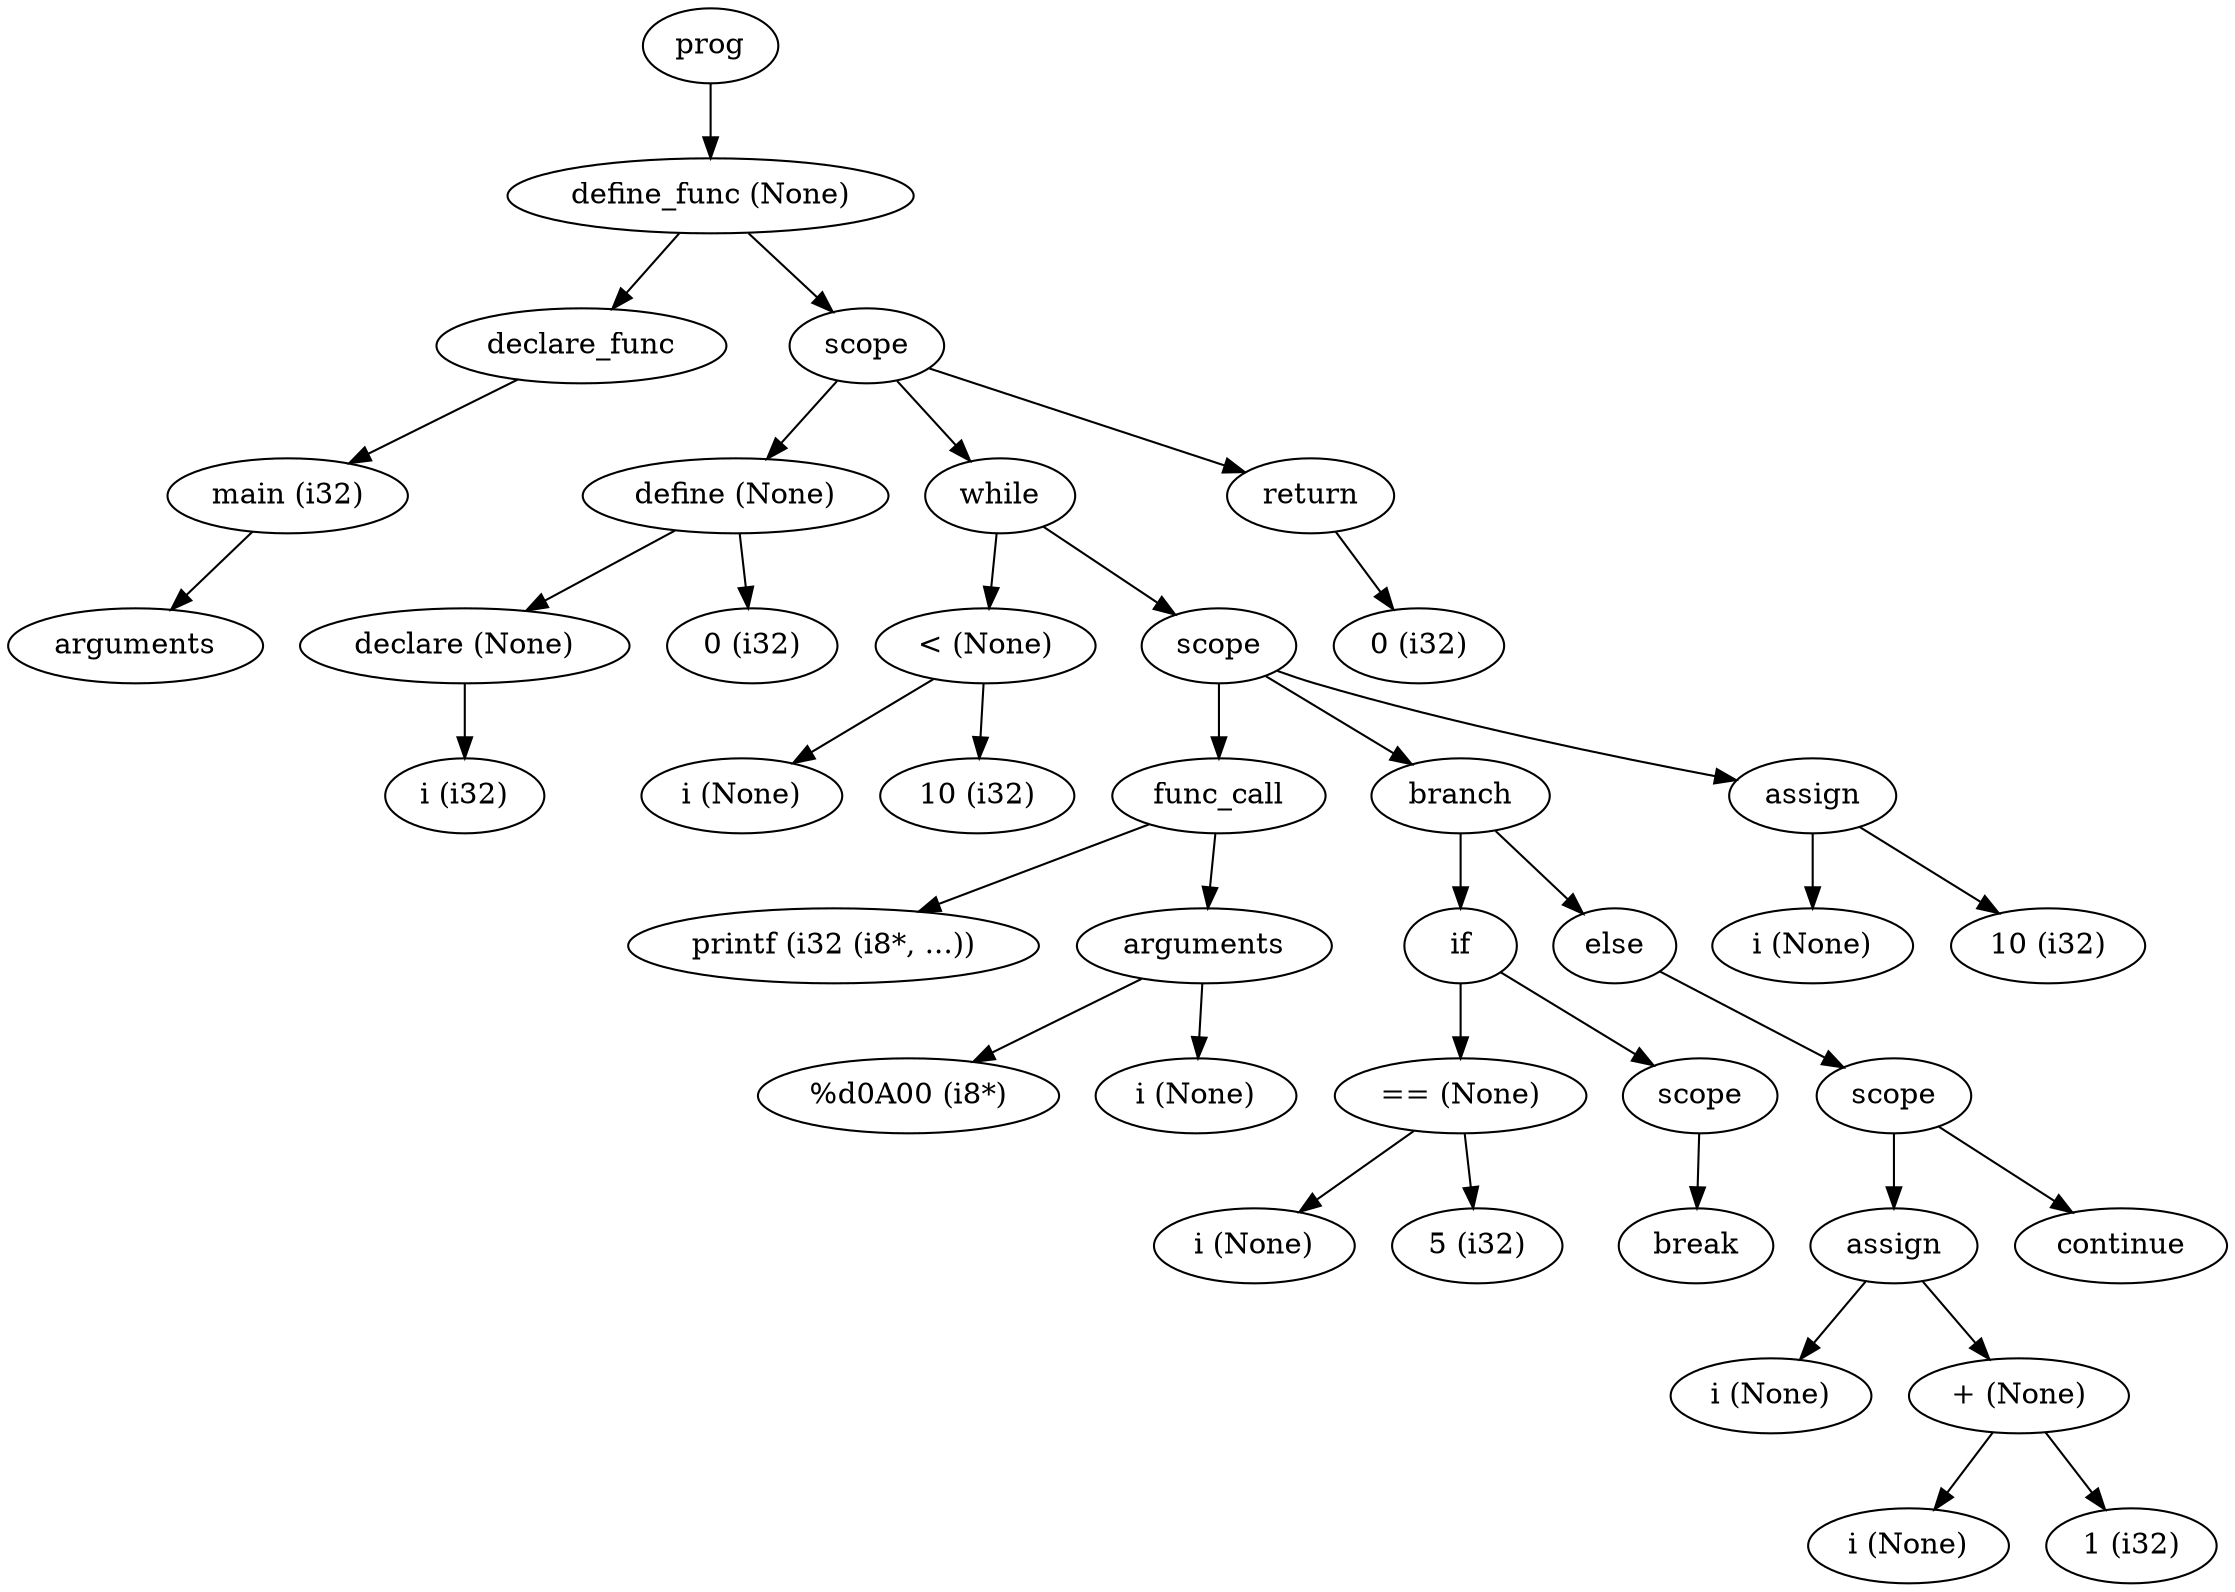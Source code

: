 digraph AST {
	node0[label="prog"]
	node1[label="define_func (None)"]
	node0->node1
	node2[label="declare_func"]
	node1->node2
	node3[label="main (i32)"]
	node2->node3
	node4[label="arguments"]
	node3->node4
	node5[label="scope"]
	node1->node5
	node6[label="define (None)"]
	node5->node6
	node7[label="declare (None)"]
	node6->node7
	node8[label="i (i32)"]
	node7->node8
	node9[label="0 (i32)"]
	node6->node9
	node10[label="while"]
	node5->node10
	node11[label="< (None)"]
	node10->node11
	node12[label="i (None)"]
	node11->node12
	node13[label="10 (i32)"]
	node11->node13
	node14[label="scope"]
	node10->node14
	node15[label="func_call"]
	node14->node15
	node16[label="printf (i32 (i8*, ...))"]
	node15->node16
	node17[label="arguments"]
	node15->node17
	node18[label="%d\0A\00 (i8*)"]
	node17->node18
	node19[label="i (None)"]
	node17->node19
	node20[label="branch"]
	node14->node20
	node21[label="if"]
	node20->node21
	node22[label="== (None)"]
	node21->node22
	node23[label="i (None)"]
	node22->node23
	node24[label="5 (i32)"]
	node22->node24
	node25[label="scope"]
	node21->node25
	node26[label="break"]
	node25->node26
	node27[label="else"]
	node20->node27
	node28[label="scope"]
	node27->node28
	node29[label="assign"]
	node28->node29
	node30[label="i (None)"]
	node29->node30
	node31[label="+ (None)"]
	node29->node31
	node32[label="i (None)"]
	node31->node32
	node33[label="1 (i32)"]
	node31->node33
	node34[label="continue"]
	node28->node34
	node35[label="assign"]
	node14->node35
	node36[label="i (None)"]
	node35->node36
	node37[label="10 (i32)"]
	node35->node37
	node38[label="return"]
	node5->node38
	node39[label="0 (i32)"]
	node38->node39
}
